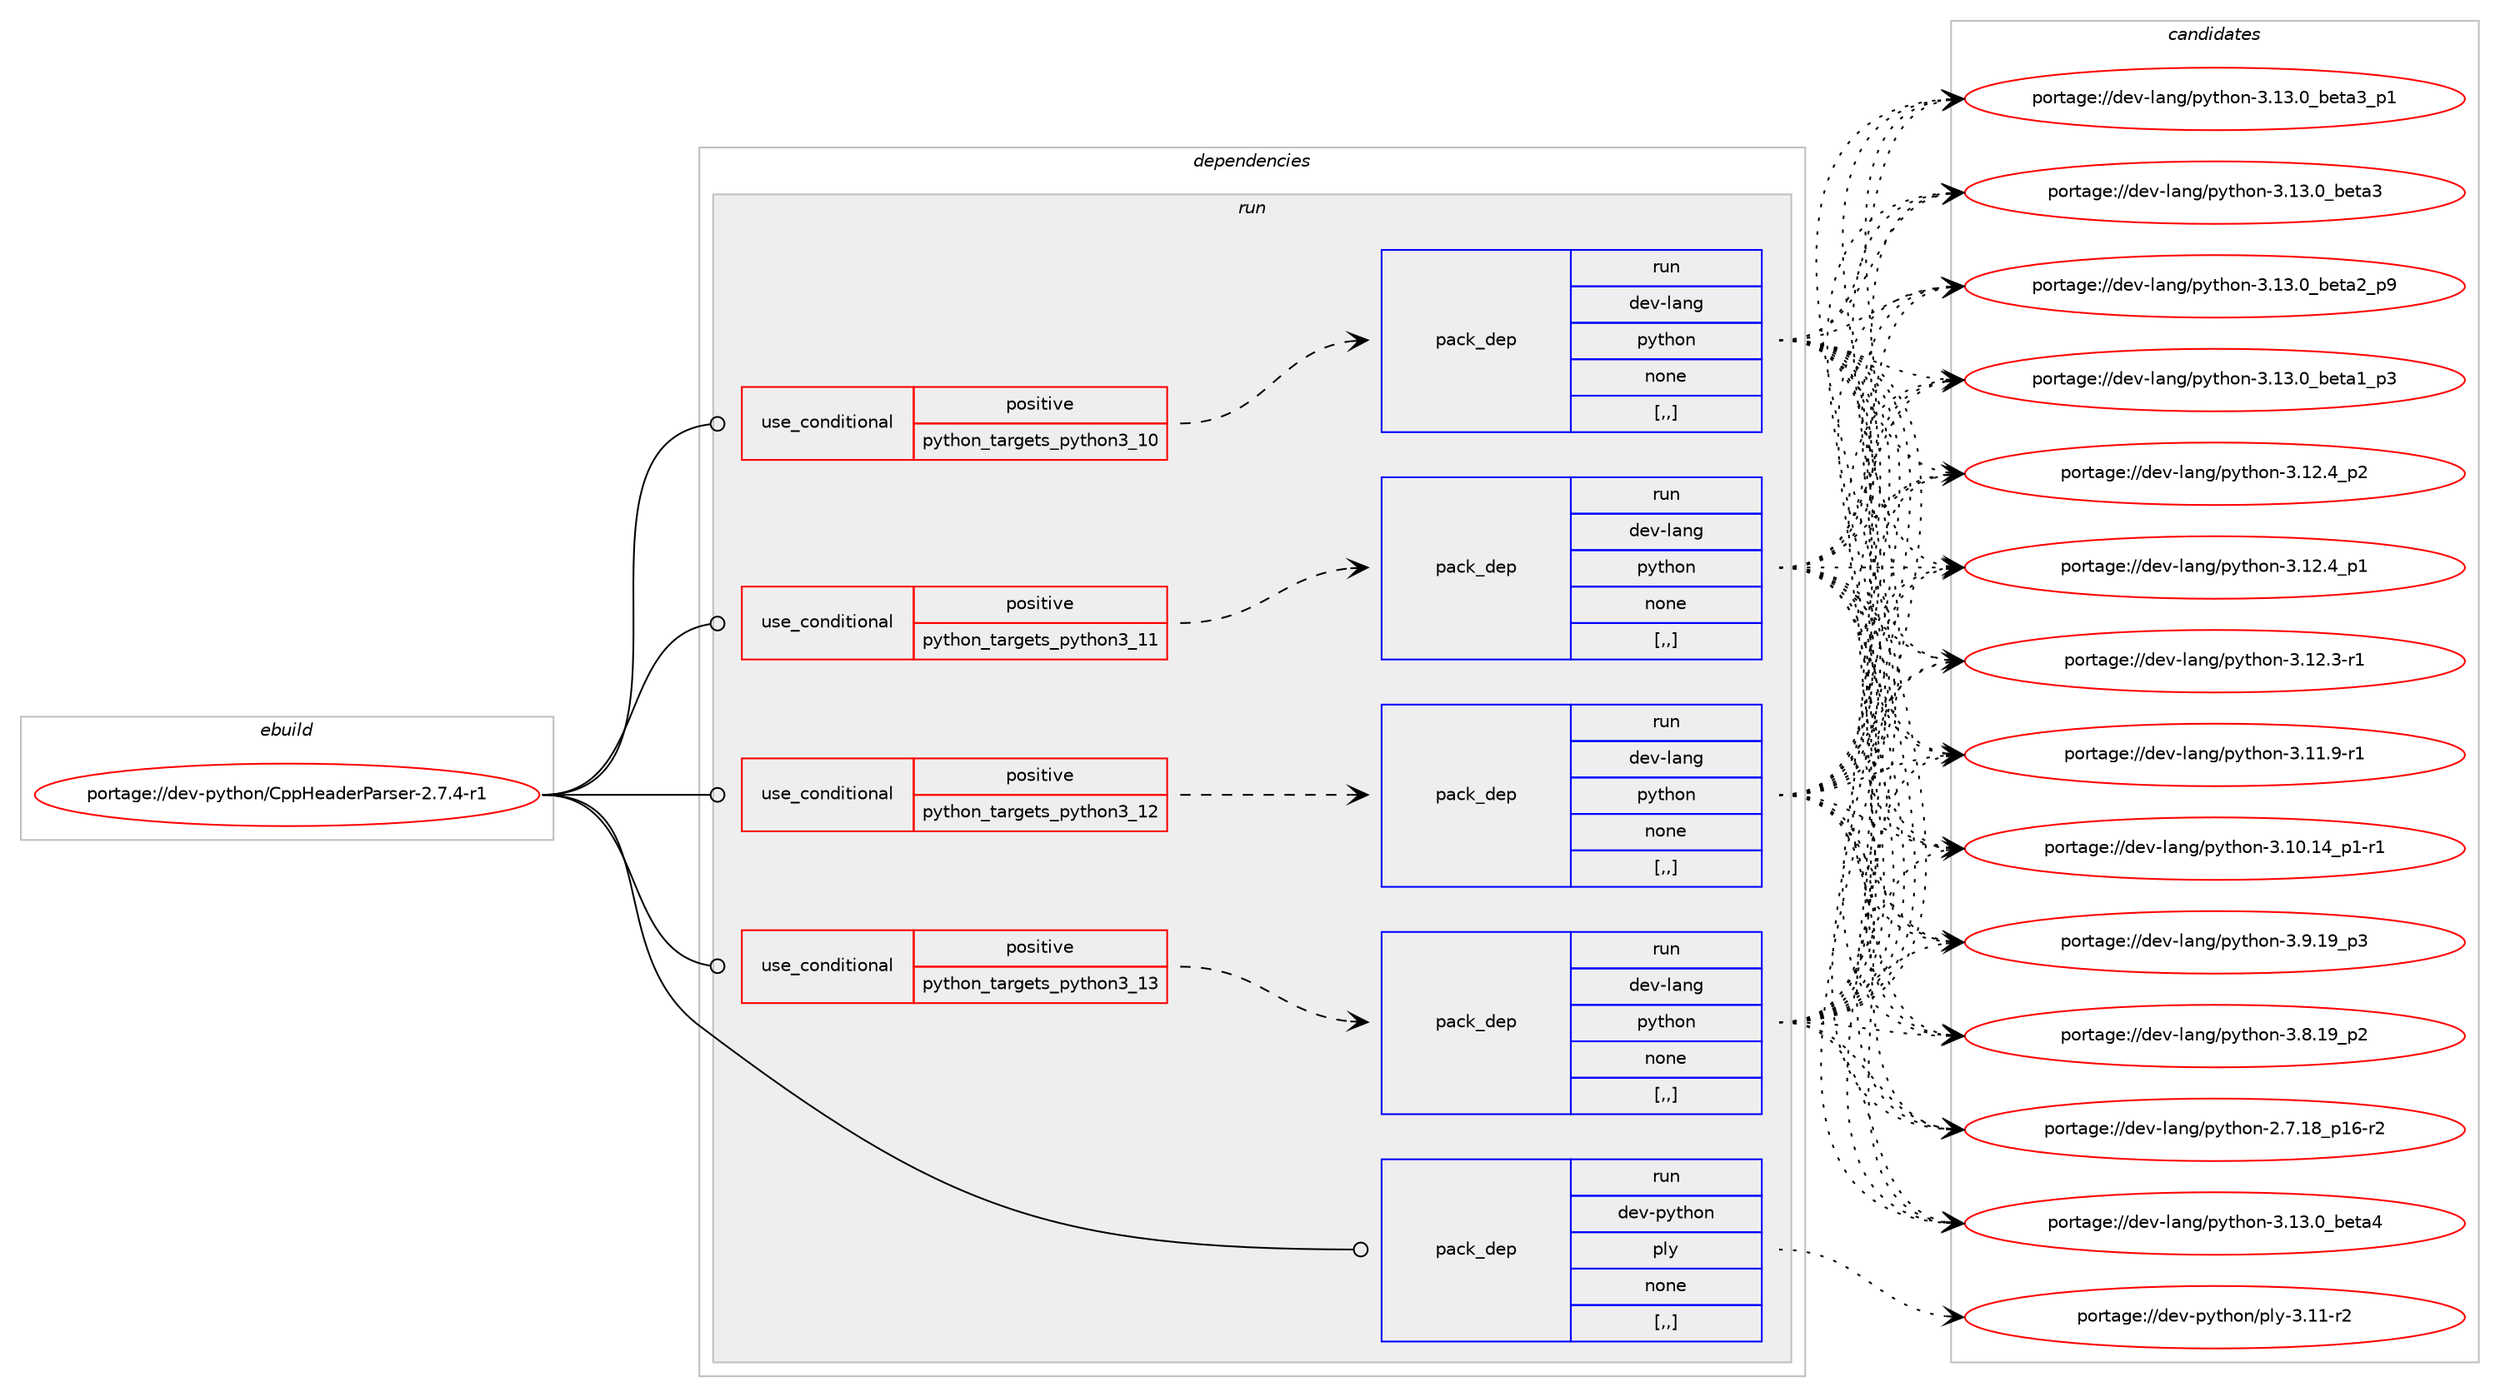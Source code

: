 digraph prolog {

# *************
# Graph options
# *************

newrank=true;
concentrate=true;
compound=true;
graph [rankdir=LR,fontname=Helvetica,fontsize=10,ranksep=1.5];#, ranksep=2.5, nodesep=0.2];
edge  [arrowhead=vee];
node  [fontname=Helvetica,fontsize=10];

# **********
# The ebuild
# **********

subgraph cluster_leftcol {
color=gray;
label=<<i>ebuild</i>>;
id [label="portage://dev-python/CppHeaderParser-2.7.4-r1", color=red, width=4, href="../dev-python/CppHeaderParser-2.7.4-r1.svg"];
}

# ****************
# The dependencies
# ****************

subgraph cluster_midcol {
color=gray;
label=<<i>dependencies</i>>;
subgraph cluster_compile {
fillcolor="#eeeeee";
style=filled;
label=<<i>compile</i>>;
}
subgraph cluster_compileandrun {
fillcolor="#eeeeee";
style=filled;
label=<<i>compile and run</i>>;
}
subgraph cluster_run {
fillcolor="#eeeeee";
style=filled;
label=<<i>run</i>>;
subgraph cond30466 {
dependency140975 [label=<<TABLE BORDER="0" CELLBORDER="1" CELLSPACING="0" CELLPADDING="4"><TR><TD ROWSPAN="3" CELLPADDING="10">use_conditional</TD></TR><TR><TD>positive</TD></TR><TR><TD>python_targets_python3_10</TD></TR></TABLE>>, shape=none, color=red];
subgraph pack109266 {
dependency140976 [label=<<TABLE BORDER="0" CELLBORDER="1" CELLSPACING="0" CELLPADDING="4" WIDTH="220"><TR><TD ROWSPAN="6" CELLPADDING="30">pack_dep</TD></TR><TR><TD WIDTH="110">run</TD></TR><TR><TD>dev-lang</TD></TR><TR><TD>python</TD></TR><TR><TD>none</TD></TR><TR><TD>[,,]</TD></TR></TABLE>>, shape=none, color=blue];
}
dependency140975:e -> dependency140976:w [weight=20,style="dashed",arrowhead="vee"];
}
id:e -> dependency140975:w [weight=20,style="solid",arrowhead="odot"];
subgraph cond30467 {
dependency140977 [label=<<TABLE BORDER="0" CELLBORDER="1" CELLSPACING="0" CELLPADDING="4"><TR><TD ROWSPAN="3" CELLPADDING="10">use_conditional</TD></TR><TR><TD>positive</TD></TR><TR><TD>python_targets_python3_11</TD></TR></TABLE>>, shape=none, color=red];
subgraph pack109267 {
dependency140978 [label=<<TABLE BORDER="0" CELLBORDER="1" CELLSPACING="0" CELLPADDING="4" WIDTH="220"><TR><TD ROWSPAN="6" CELLPADDING="30">pack_dep</TD></TR><TR><TD WIDTH="110">run</TD></TR><TR><TD>dev-lang</TD></TR><TR><TD>python</TD></TR><TR><TD>none</TD></TR><TR><TD>[,,]</TD></TR></TABLE>>, shape=none, color=blue];
}
dependency140977:e -> dependency140978:w [weight=20,style="dashed",arrowhead="vee"];
}
id:e -> dependency140977:w [weight=20,style="solid",arrowhead="odot"];
subgraph cond30468 {
dependency140979 [label=<<TABLE BORDER="0" CELLBORDER="1" CELLSPACING="0" CELLPADDING="4"><TR><TD ROWSPAN="3" CELLPADDING="10">use_conditional</TD></TR><TR><TD>positive</TD></TR><TR><TD>python_targets_python3_12</TD></TR></TABLE>>, shape=none, color=red];
subgraph pack109268 {
dependency140980 [label=<<TABLE BORDER="0" CELLBORDER="1" CELLSPACING="0" CELLPADDING="4" WIDTH="220"><TR><TD ROWSPAN="6" CELLPADDING="30">pack_dep</TD></TR><TR><TD WIDTH="110">run</TD></TR><TR><TD>dev-lang</TD></TR><TR><TD>python</TD></TR><TR><TD>none</TD></TR><TR><TD>[,,]</TD></TR></TABLE>>, shape=none, color=blue];
}
dependency140979:e -> dependency140980:w [weight=20,style="dashed",arrowhead="vee"];
}
id:e -> dependency140979:w [weight=20,style="solid",arrowhead="odot"];
subgraph cond30469 {
dependency140981 [label=<<TABLE BORDER="0" CELLBORDER="1" CELLSPACING="0" CELLPADDING="4"><TR><TD ROWSPAN="3" CELLPADDING="10">use_conditional</TD></TR><TR><TD>positive</TD></TR><TR><TD>python_targets_python3_13</TD></TR></TABLE>>, shape=none, color=red];
subgraph pack109269 {
dependency140982 [label=<<TABLE BORDER="0" CELLBORDER="1" CELLSPACING="0" CELLPADDING="4" WIDTH="220"><TR><TD ROWSPAN="6" CELLPADDING="30">pack_dep</TD></TR><TR><TD WIDTH="110">run</TD></TR><TR><TD>dev-lang</TD></TR><TR><TD>python</TD></TR><TR><TD>none</TD></TR><TR><TD>[,,]</TD></TR></TABLE>>, shape=none, color=blue];
}
dependency140981:e -> dependency140982:w [weight=20,style="dashed",arrowhead="vee"];
}
id:e -> dependency140981:w [weight=20,style="solid",arrowhead="odot"];
subgraph pack109270 {
dependency140983 [label=<<TABLE BORDER="0" CELLBORDER="1" CELLSPACING="0" CELLPADDING="4" WIDTH="220"><TR><TD ROWSPAN="6" CELLPADDING="30">pack_dep</TD></TR><TR><TD WIDTH="110">run</TD></TR><TR><TD>dev-python</TD></TR><TR><TD>ply</TD></TR><TR><TD>none</TD></TR><TR><TD>[,,]</TD></TR></TABLE>>, shape=none, color=blue];
}
id:e -> dependency140983:w [weight=20,style="solid",arrowhead="odot"];
}
}

# **************
# The candidates
# **************

subgraph cluster_choices {
rank=same;
color=gray;
label=<<i>candidates</i>>;

subgraph choice109266 {
color=black;
nodesep=1;
choice1001011184510897110103471121211161041111104551464951464895981011169752 [label="portage://dev-lang/python-3.13.0_beta4", color=red, width=4,href="../dev-lang/python-3.13.0_beta4.svg"];
choice10010111845108971101034711212111610411111045514649514648959810111697519511249 [label="portage://dev-lang/python-3.13.0_beta3_p1", color=red, width=4,href="../dev-lang/python-3.13.0_beta3_p1.svg"];
choice1001011184510897110103471121211161041111104551464951464895981011169751 [label="portage://dev-lang/python-3.13.0_beta3", color=red, width=4,href="../dev-lang/python-3.13.0_beta3.svg"];
choice10010111845108971101034711212111610411111045514649514648959810111697509511257 [label="portage://dev-lang/python-3.13.0_beta2_p9", color=red, width=4,href="../dev-lang/python-3.13.0_beta2_p9.svg"];
choice10010111845108971101034711212111610411111045514649514648959810111697499511251 [label="portage://dev-lang/python-3.13.0_beta1_p3", color=red, width=4,href="../dev-lang/python-3.13.0_beta1_p3.svg"];
choice100101118451089711010347112121116104111110455146495046529511250 [label="portage://dev-lang/python-3.12.4_p2", color=red, width=4,href="../dev-lang/python-3.12.4_p2.svg"];
choice100101118451089711010347112121116104111110455146495046529511249 [label="portage://dev-lang/python-3.12.4_p1", color=red, width=4,href="../dev-lang/python-3.12.4_p1.svg"];
choice100101118451089711010347112121116104111110455146495046514511449 [label="portage://dev-lang/python-3.12.3-r1", color=red, width=4,href="../dev-lang/python-3.12.3-r1.svg"];
choice100101118451089711010347112121116104111110455146494946574511449 [label="portage://dev-lang/python-3.11.9-r1", color=red, width=4,href="../dev-lang/python-3.11.9-r1.svg"];
choice100101118451089711010347112121116104111110455146494846495295112494511449 [label="portage://dev-lang/python-3.10.14_p1-r1", color=red, width=4,href="../dev-lang/python-3.10.14_p1-r1.svg"];
choice100101118451089711010347112121116104111110455146574649579511251 [label="portage://dev-lang/python-3.9.19_p3", color=red, width=4,href="../dev-lang/python-3.9.19_p3.svg"];
choice100101118451089711010347112121116104111110455146564649579511250 [label="portage://dev-lang/python-3.8.19_p2", color=red, width=4,href="../dev-lang/python-3.8.19_p2.svg"];
choice100101118451089711010347112121116104111110455046554649569511249544511450 [label="portage://dev-lang/python-2.7.18_p16-r2", color=red, width=4,href="../dev-lang/python-2.7.18_p16-r2.svg"];
dependency140976:e -> choice1001011184510897110103471121211161041111104551464951464895981011169752:w [style=dotted,weight="100"];
dependency140976:e -> choice10010111845108971101034711212111610411111045514649514648959810111697519511249:w [style=dotted,weight="100"];
dependency140976:e -> choice1001011184510897110103471121211161041111104551464951464895981011169751:w [style=dotted,weight="100"];
dependency140976:e -> choice10010111845108971101034711212111610411111045514649514648959810111697509511257:w [style=dotted,weight="100"];
dependency140976:e -> choice10010111845108971101034711212111610411111045514649514648959810111697499511251:w [style=dotted,weight="100"];
dependency140976:e -> choice100101118451089711010347112121116104111110455146495046529511250:w [style=dotted,weight="100"];
dependency140976:e -> choice100101118451089711010347112121116104111110455146495046529511249:w [style=dotted,weight="100"];
dependency140976:e -> choice100101118451089711010347112121116104111110455146495046514511449:w [style=dotted,weight="100"];
dependency140976:e -> choice100101118451089711010347112121116104111110455146494946574511449:w [style=dotted,weight="100"];
dependency140976:e -> choice100101118451089711010347112121116104111110455146494846495295112494511449:w [style=dotted,weight="100"];
dependency140976:e -> choice100101118451089711010347112121116104111110455146574649579511251:w [style=dotted,weight="100"];
dependency140976:e -> choice100101118451089711010347112121116104111110455146564649579511250:w [style=dotted,weight="100"];
dependency140976:e -> choice100101118451089711010347112121116104111110455046554649569511249544511450:w [style=dotted,weight="100"];
}
subgraph choice109267 {
color=black;
nodesep=1;
choice1001011184510897110103471121211161041111104551464951464895981011169752 [label="portage://dev-lang/python-3.13.0_beta4", color=red, width=4,href="../dev-lang/python-3.13.0_beta4.svg"];
choice10010111845108971101034711212111610411111045514649514648959810111697519511249 [label="portage://dev-lang/python-3.13.0_beta3_p1", color=red, width=4,href="../dev-lang/python-3.13.0_beta3_p1.svg"];
choice1001011184510897110103471121211161041111104551464951464895981011169751 [label="portage://dev-lang/python-3.13.0_beta3", color=red, width=4,href="../dev-lang/python-3.13.0_beta3.svg"];
choice10010111845108971101034711212111610411111045514649514648959810111697509511257 [label="portage://dev-lang/python-3.13.0_beta2_p9", color=red, width=4,href="../dev-lang/python-3.13.0_beta2_p9.svg"];
choice10010111845108971101034711212111610411111045514649514648959810111697499511251 [label="portage://dev-lang/python-3.13.0_beta1_p3", color=red, width=4,href="../dev-lang/python-3.13.0_beta1_p3.svg"];
choice100101118451089711010347112121116104111110455146495046529511250 [label="portage://dev-lang/python-3.12.4_p2", color=red, width=4,href="../dev-lang/python-3.12.4_p2.svg"];
choice100101118451089711010347112121116104111110455146495046529511249 [label="portage://dev-lang/python-3.12.4_p1", color=red, width=4,href="../dev-lang/python-3.12.4_p1.svg"];
choice100101118451089711010347112121116104111110455146495046514511449 [label="portage://dev-lang/python-3.12.3-r1", color=red, width=4,href="../dev-lang/python-3.12.3-r1.svg"];
choice100101118451089711010347112121116104111110455146494946574511449 [label="portage://dev-lang/python-3.11.9-r1", color=red, width=4,href="../dev-lang/python-3.11.9-r1.svg"];
choice100101118451089711010347112121116104111110455146494846495295112494511449 [label="portage://dev-lang/python-3.10.14_p1-r1", color=red, width=4,href="../dev-lang/python-3.10.14_p1-r1.svg"];
choice100101118451089711010347112121116104111110455146574649579511251 [label="portage://dev-lang/python-3.9.19_p3", color=red, width=4,href="../dev-lang/python-3.9.19_p3.svg"];
choice100101118451089711010347112121116104111110455146564649579511250 [label="portage://dev-lang/python-3.8.19_p2", color=red, width=4,href="../dev-lang/python-3.8.19_p2.svg"];
choice100101118451089711010347112121116104111110455046554649569511249544511450 [label="portage://dev-lang/python-2.7.18_p16-r2", color=red, width=4,href="../dev-lang/python-2.7.18_p16-r2.svg"];
dependency140978:e -> choice1001011184510897110103471121211161041111104551464951464895981011169752:w [style=dotted,weight="100"];
dependency140978:e -> choice10010111845108971101034711212111610411111045514649514648959810111697519511249:w [style=dotted,weight="100"];
dependency140978:e -> choice1001011184510897110103471121211161041111104551464951464895981011169751:w [style=dotted,weight="100"];
dependency140978:e -> choice10010111845108971101034711212111610411111045514649514648959810111697509511257:w [style=dotted,weight="100"];
dependency140978:e -> choice10010111845108971101034711212111610411111045514649514648959810111697499511251:w [style=dotted,weight="100"];
dependency140978:e -> choice100101118451089711010347112121116104111110455146495046529511250:w [style=dotted,weight="100"];
dependency140978:e -> choice100101118451089711010347112121116104111110455146495046529511249:w [style=dotted,weight="100"];
dependency140978:e -> choice100101118451089711010347112121116104111110455146495046514511449:w [style=dotted,weight="100"];
dependency140978:e -> choice100101118451089711010347112121116104111110455146494946574511449:w [style=dotted,weight="100"];
dependency140978:e -> choice100101118451089711010347112121116104111110455146494846495295112494511449:w [style=dotted,weight="100"];
dependency140978:e -> choice100101118451089711010347112121116104111110455146574649579511251:w [style=dotted,weight="100"];
dependency140978:e -> choice100101118451089711010347112121116104111110455146564649579511250:w [style=dotted,weight="100"];
dependency140978:e -> choice100101118451089711010347112121116104111110455046554649569511249544511450:w [style=dotted,weight="100"];
}
subgraph choice109268 {
color=black;
nodesep=1;
choice1001011184510897110103471121211161041111104551464951464895981011169752 [label="portage://dev-lang/python-3.13.0_beta4", color=red, width=4,href="../dev-lang/python-3.13.0_beta4.svg"];
choice10010111845108971101034711212111610411111045514649514648959810111697519511249 [label="portage://dev-lang/python-3.13.0_beta3_p1", color=red, width=4,href="../dev-lang/python-3.13.0_beta3_p1.svg"];
choice1001011184510897110103471121211161041111104551464951464895981011169751 [label="portage://dev-lang/python-3.13.0_beta3", color=red, width=4,href="../dev-lang/python-3.13.0_beta3.svg"];
choice10010111845108971101034711212111610411111045514649514648959810111697509511257 [label="portage://dev-lang/python-3.13.0_beta2_p9", color=red, width=4,href="../dev-lang/python-3.13.0_beta2_p9.svg"];
choice10010111845108971101034711212111610411111045514649514648959810111697499511251 [label="portage://dev-lang/python-3.13.0_beta1_p3", color=red, width=4,href="../dev-lang/python-3.13.0_beta1_p3.svg"];
choice100101118451089711010347112121116104111110455146495046529511250 [label="portage://dev-lang/python-3.12.4_p2", color=red, width=4,href="../dev-lang/python-3.12.4_p2.svg"];
choice100101118451089711010347112121116104111110455146495046529511249 [label="portage://dev-lang/python-3.12.4_p1", color=red, width=4,href="../dev-lang/python-3.12.4_p1.svg"];
choice100101118451089711010347112121116104111110455146495046514511449 [label="portage://dev-lang/python-3.12.3-r1", color=red, width=4,href="../dev-lang/python-3.12.3-r1.svg"];
choice100101118451089711010347112121116104111110455146494946574511449 [label="portage://dev-lang/python-3.11.9-r1", color=red, width=4,href="../dev-lang/python-3.11.9-r1.svg"];
choice100101118451089711010347112121116104111110455146494846495295112494511449 [label="portage://dev-lang/python-3.10.14_p1-r1", color=red, width=4,href="../dev-lang/python-3.10.14_p1-r1.svg"];
choice100101118451089711010347112121116104111110455146574649579511251 [label="portage://dev-lang/python-3.9.19_p3", color=red, width=4,href="../dev-lang/python-3.9.19_p3.svg"];
choice100101118451089711010347112121116104111110455146564649579511250 [label="portage://dev-lang/python-3.8.19_p2", color=red, width=4,href="../dev-lang/python-3.8.19_p2.svg"];
choice100101118451089711010347112121116104111110455046554649569511249544511450 [label="portage://dev-lang/python-2.7.18_p16-r2", color=red, width=4,href="../dev-lang/python-2.7.18_p16-r2.svg"];
dependency140980:e -> choice1001011184510897110103471121211161041111104551464951464895981011169752:w [style=dotted,weight="100"];
dependency140980:e -> choice10010111845108971101034711212111610411111045514649514648959810111697519511249:w [style=dotted,weight="100"];
dependency140980:e -> choice1001011184510897110103471121211161041111104551464951464895981011169751:w [style=dotted,weight="100"];
dependency140980:e -> choice10010111845108971101034711212111610411111045514649514648959810111697509511257:w [style=dotted,weight="100"];
dependency140980:e -> choice10010111845108971101034711212111610411111045514649514648959810111697499511251:w [style=dotted,weight="100"];
dependency140980:e -> choice100101118451089711010347112121116104111110455146495046529511250:w [style=dotted,weight="100"];
dependency140980:e -> choice100101118451089711010347112121116104111110455146495046529511249:w [style=dotted,weight="100"];
dependency140980:e -> choice100101118451089711010347112121116104111110455146495046514511449:w [style=dotted,weight="100"];
dependency140980:e -> choice100101118451089711010347112121116104111110455146494946574511449:w [style=dotted,weight="100"];
dependency140980:e -> choice100101118451089711010347112121116104111110455146494846495295112494511449:w [style=dotted,weight="100"];
dependency140980:e -> choice100101118451089711010347112121116104111110455146574649579511251:w [style=dotted,weight="100"];
dependency140980:e -> choice100101118451089711010347112121116104111110455146564649579511250:w [style=dotted,weight="100"];
dependency140980:e -> choice100101118451089711010347112121116104111110455046554649569511249544511450:w [style=dotted,weight="100"];
}
subgraph choice109269 {
color=black;
nodesep=1;
choice1001011184510897110103471121211161041111104551464951464895981011169752 [label="portage://dev-lang/python-3.13.0_beta4", color=red, width=4,href="../dev-lang/python-3.13.0_beta4.svg"];
choice10010111845108971101034711212111610411111045514649514648959810111697519511249 [label="portage://dev-lang/python-3.13.0_beta3_p1", color=red, width=4,href="../dev-lang/python-3.13.0_beta3_p1.svg"];
choice1001011184510897110103471121211161041111104551464951464895981011169751 [label="portage://dev-lang/python-3.13.0_beta3", color=red, width=4,href="../dev-lang/python-3.13.0_beta3.svg"];
choice10010111845108971101034711212111610411111045514649514648959810111697509511257 [label="portage://dev-lang/python-3.13.0_beta2_p9", color=red, width=4,href="../dev-lang/python-3.13.0_beta2_p9.svg"];
choice10010111845108971101034711212111610411111045514649514648959810111697499511251 [label="portage://dev-lang/python-3.13.0_beta1_p3", color=red, width=4,href="../dev-lang/python-3.13.0_beta1_p3.svg"];
choice100101118451089711010347112121116104111110455146495046529511250 [label="portage://dev-lang/python-3.12.4_p2", color=red, width=4,href="../dev-lang/python-3.12.4_p2.svg"];
choice100101118451089711010347112121116104111110455146495046529511249 [label="portage://dev-lang/python-3.12.4_p1", color=red, width=4,href="../dev-lang/python-3.12.4_p1.svg"];
choice100101118451089711010347112121116104111110455146495046514511449 [label="portage://dev-lang/python-3.12.3-r1", color=red, width=4,href="../dev-lang/python-3.12.3-r1.svg"];
choice100101118451089711010347112121116104111110455146494946574511449 [label="portage://dev-lang/python-3.11.9-r1", color=red, width=4,href="../dev-lang/python-3.11.9-r1.svg"];
choice100101118451089711010347112121116104111110455146494846495295112494511449 [label="portage://dev-lang/python-3.10.14_p1-r1", color=red, width=4,href="../dev-lang/python-3.10.14_p1-r1.svg"];
choice100101118451089711010347112121116104111110455146574649579511251 [label="portage://dev-lang/python-3.9.19_p3", color=red, width=4,href="../dev-lang/python-3.9.19_p3.svg"];
choice100101118451089711010347112121116104111110455146564649579511250 [label="portage://dev-lang/python-3.8.19_p2", color=red, width=4,href="../dev-lang/python-3.8.19_p2.svg"];
choice100101118451089711010347112121116104111110455046554649569511249544511450 [label="portage://dev-lang/python-2.7.18_p16-r2", color=red, width=4,href="../dev-lang/python-2.7.18_p16-r2.svg"];
dependency140982:e -> choice1001011184510897110103471121211161041111104551464951464895981011169752:w [style=dotted,weight="100"];
dependency140982:e -> choice10010111845108971101034711212111610411111045514649514648959810111697519511249:w [style=dotted,weight="100"];
dependency140982:e -> choice1001011184510897110103471121211161041111104551464951464895981011169751:w [style=dotted,weight="100"];
dependency140982:e -> choice10010111845108971101034711212111610411111045514649514648959810111697509511257:w [style=dotted,weight="100"];
dependency140982:e -> choice10010111845108971101034711212111610411111045514649514648959810111697499511251:w [style=dotted,weight="100"];
dependency140982:e -> choice100101118451089711010347112121116104111110455146495046529511250:w [style=dotted,weight="100"];
dependency140982:e -> choice100101118451089711010347112121116104111110455146495046529511249:w [style=dotted,weight="100"];
dependency140982:e -> choice100101118451089711010347112121116104111110455146495046514511449:w [style=dotted,weight="100"];
dependency140982:e -> choice100101118451089711010347112121116104111110455146494946574511449:w [style=dotted,weight="100"];
dependency140982:e -> choice100101118451089711010347112121116104111110455146494846495295112494511449:w [style=dotted,weight="100"];
dependency140982:e -> choice100101118451089711010347112121116104111110455146574649579511251:w [style=dotted,weight="100"];
dependency140982:e -> choice100101118451089711010347112121116104111110455146564649579511250:w [style=dotted,weight="100"];
dependency140982:e -> choice100101118451089711010347112121116104111110455046554649569511249544511450:w [style=dotted,weight="100"];
}
subgraph choice109270 {
color=black;
nodesep=1;
choice100101118451121211161041111104711210812145514649494511450 [label="portage://dev-python/ply-3.11-r2", color=red, width=4,href="../dev-python/ply-3.11-r2.svg"];
dependency140983:e -> choice100101118451121211161041111104711210812145514649494511450:w [style=dotted,weight="100"];
}
}

}
